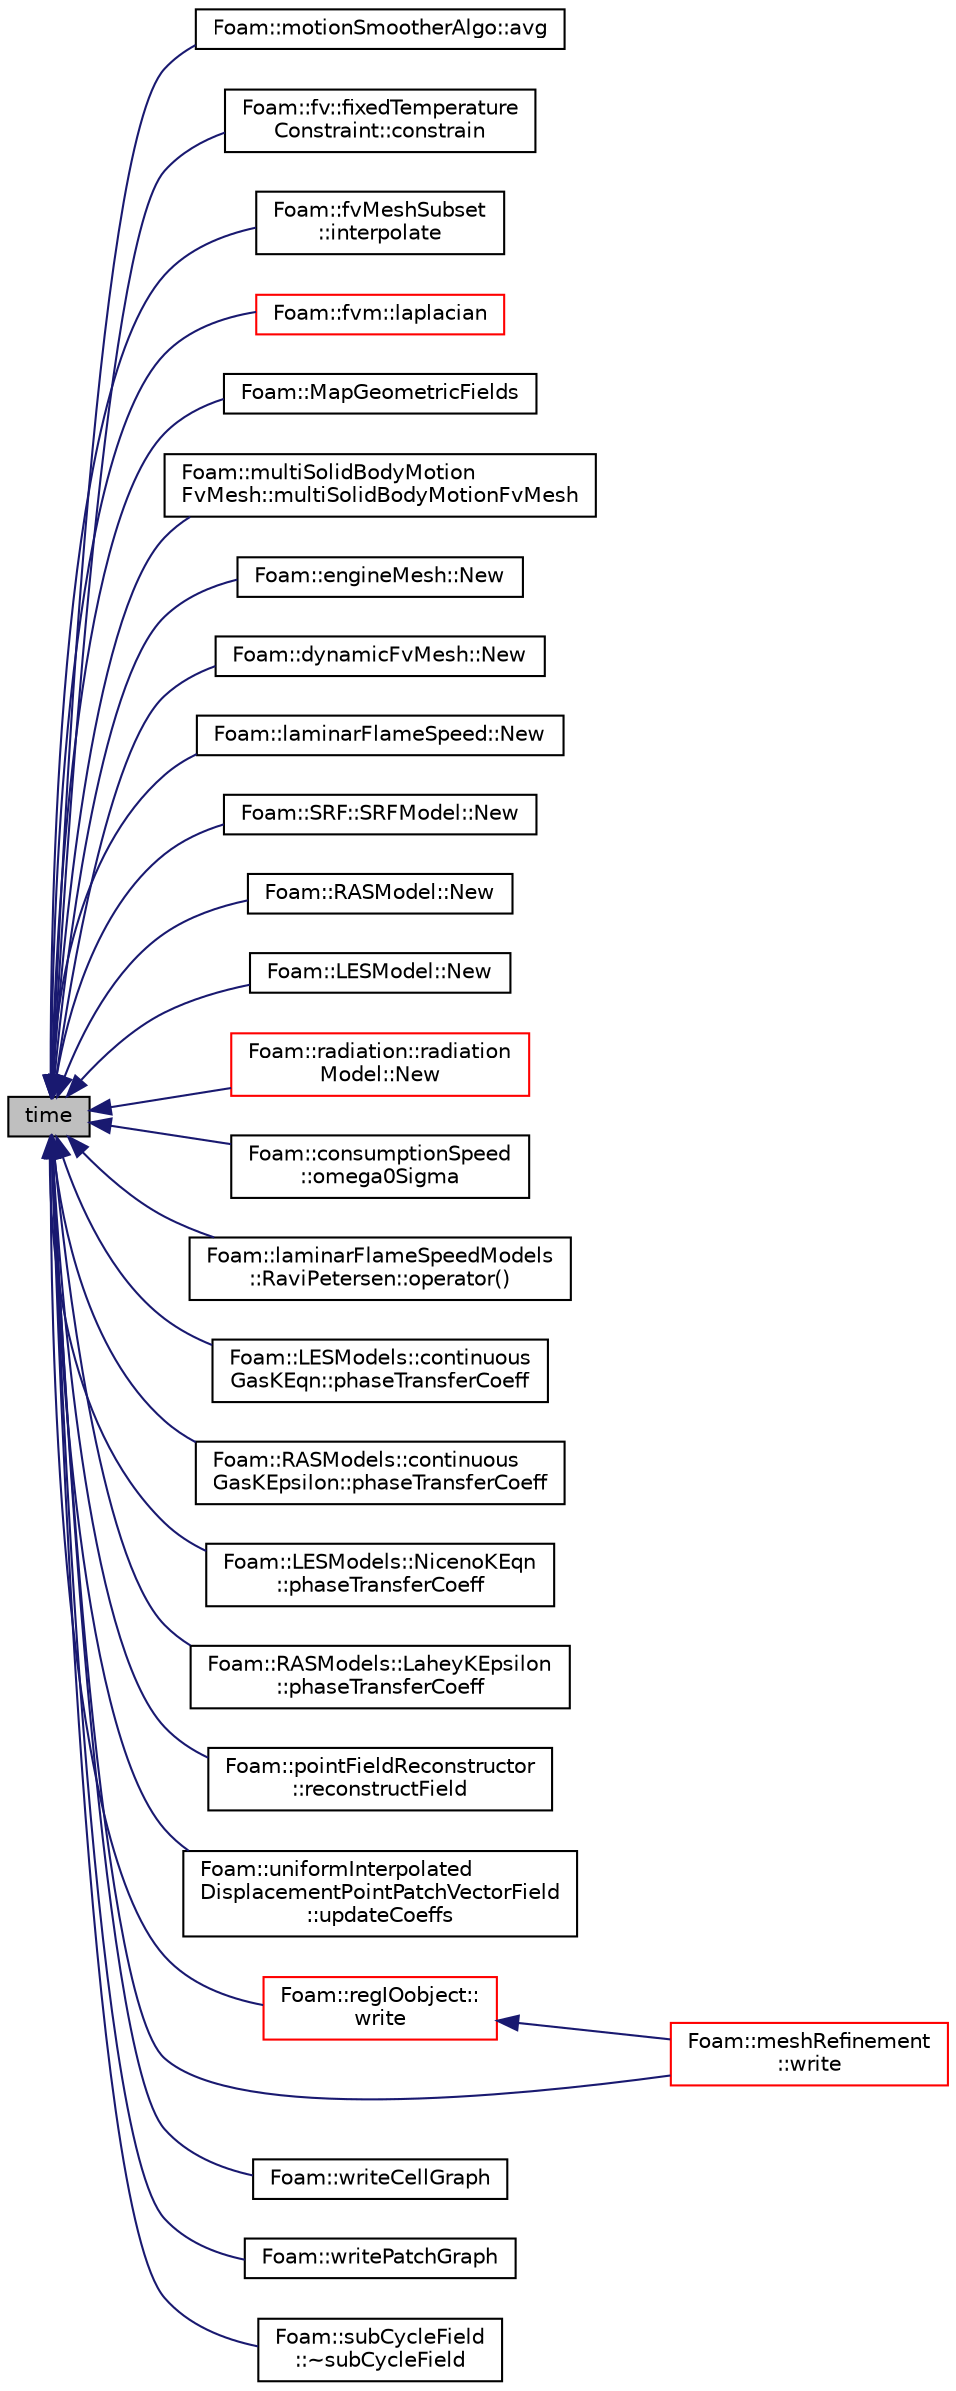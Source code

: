 digraph "time"
{
  bgcolor="transparent";
  edge [fontname="Helvetica",fontsize="10",labelfontname="Helvetica",labelfontsize="10"];
  node [fontname="Helvetica",fontsize="10",shape=record];
  rankdir="LR";
  Node1 [label="time",height=0.2,width=0.4,color="black", fillcolor="grey75", style="filled", fontcolor="black"];
  Node1 -> Node2 [dir="back",color="midnightblue",fontsize="10",style="solid",fontname="Helvetica"];
  Node2 [label="Foam::motionSmootherAlgo::avg",height=0.2,width=0.4,color="black",URL="$a01521.html#aa6f9c7ebb447ccec834e8f5689fdebb5"];
  Node1 -> Node3 [dir="back",color="midnightblue",fontsize="10",style="solid",fontname="Helvetica"];
  Node3 [label="Foam::fv::fixedTemperature\lConstraint::constrain",height=0.2,width=0.4,color="black",URL="$a00826.html#a76b47d7908537fd4ab0b3d6caf4cb140",tooltip="Constrain energy equation to fix the temperature. "];
  Node1 -> Node4 [dir="back",color="midnightblue",fontsize="10",style="solid",fontname="Helvetica"];
  Node4 [label="Foam::fvMeshSubset\l::interpolate",height=0.2,width=0.4,color="black",URL="$a00873.html#af29c14b4173f895e299b9fd7b59c3ab4",tooltip="Map point field. "];
  Node1 -> Node5 [dir="back",color="midnightblue",fontsize="10",style="solid",fontname="Helvetica"];
  Node5 [label="Foam::fvm::laplacian",height=0.2,width=0.4,color="red",URL="$a10710.html#a05679b154654e47e9f1e2fbd2bc0bae0"];
  Node1 -> Node6 [dir="back",color="midnightblue",fontsize="10",style="solid",fontname="Helvetica"];
  Node6 [label="Foam::MapGeometricFields",height=0.2,width=0.4,color="black",URL="$a10675.html#a9d3ebd661138caaaf855b4f69a0999be",tooltip="Generic Geometric field mapper. "];
  Node1 -> Node7 [dir="back",color="midnightblue",fontsize="10",style="solid",fontname="Helvetica"];
  Node7 [label="Foam::multiSolidBodyMotion\lFvMesh::multiSolidBodyMotionFvMesh",height=0.2,width=0.4,color="black",URL="$a01549.html#a51e921d3df17b3742d31ef77f0732942",tooltip="Construct from IOobject. "];
  Node1 -> Node8 [dir="back",color="midnightblue",fontsize="10",style="solid",fontname="Helvetica"];
  Node8 [label="Foam::engineMesh::New",height=0.2,width=0.4,color="black",URL="$a00631.html#ad7840737ba4c2ed1ec1756bed970676a",tooltip="Select null constructed. "];
  Node1 -> Node9 [dir="back",color="midnightblue",fontsize="10",style="solid",fontname="Helvetica"];
  Node9 [label="Foam::dynamicFvMesh::New",height=0.2,width=0.4,color="black",URL="$a00592.html#a592e546145f06484136ce294bc4c39d9",tooltip="Select null constructed. "];
  Node1 -> Node10 [dir="back",color="midnightblue",fontsize="10",style="solid",fontname="Helvetica"];
  Node10 [label="Foam::laminarFlameSpeed::New",height=0.2,width=0.4,color="black",URL="$a01259.html#ac008a7bf61538bf77b228efde2058b79"];
  Node1 -> Node11 [dir="back",color="midnightblue",fontsize="10",style="solid",fontname="Helvetica"];
  Node11 [label="Foam::SRF::SRFModel::New",height=0.2,width=0.4,color="black",URL="$a02403.html#acde5a0ffced46613902ba3da6d3fe121",tooltip="Return a reference to the selected SRF model. "];
  Node1 -> Node12 [dir="back",color="midnightblue",fontsize="10",style="solid",fontname="Helvetica"];
  Node12 [label="Foam::RASModel::New",height=0.2,width=0.4,color="black",URL="$a02059.html#a8c206abb12d5349d3c8e098ccbb31de0",tooltip="Return a reference to the selected RAS model. "];
  Node1 -> Node13 [dir="back",color="midnightblue",fontsize="10",style="solid",fontname="Helvetica"];
  Node13 [label="Foam::LESModel::New",height=0.2,width=0.4,color="black",URL="$a01288.html#a0e29eca4c0af7352ec0a454c985dfece",tooltip="Return a reference to the selected LES model. "];
  Node1 -> Node14 [dir="back",color="midnightblue",fontsize="10",style="solid",fontname="Helvetica"];
  Node14 [label="Foam::radiation::radiation\lModel::New",height=0.2,width=0.4,color="red",URL="$a02048.html#ae3b9ebfd6e0fafd4254fda4dd144cc5a",tooltip="Return a reference to the selected radiation model. "];
  Node1 -> Node15 [dir="back",color="midnightblue",fontsize="10",style="solid",fontname="Helvetica"];
  Node15 [label="Foam::consumptionSpeed\l::omega0Sigma",height=0.2,width=0.4,color="black",URL="$a00391.html#a99012a7b9c7b26d58a42e197be9fce4c",tooltip="Return speed consumption rate temp. "];
  Node1 -> Node16 [dir="back",color="midnightblue",fontsize="10",style="solid",fontname="Helvetica"];
  Node16 [label="Foam::laminarFlameSpeedModels\l::RaviPetersen::operator()",height=0.2,width=0.4,color="black",URL="$a02060.html#a8ef1d5c5b38ab57c152d80d841e37948",tooltip="Return the laminar flame speed [m/s]. "];
  Node1 -> Node17 [dir="back",color="midnightblue",fontsize="10",style="solid",fontname="Helvetica"];
  Node17 [label="Foam::LESModels::continuous\lGasKEqn::phaseTransferCoeff",height=0.2,width=0.4,color="black",URL="$a00396.html#a1a241e19352d6453e4354bbc0ceb96a4"];
  Node1 -> Node18 [dir="back",color="midnightblue",fontsize="10",style="solid",fontname="Helvetica"];
  Node18 [label="Foam::RASModels::continuous\lGasKEpsilon::phaseTransferCoeff",height=0.2,width=0.4,color="black",URL="$a00395.html#a1a241e19352d6453e4354bbc0ceb96a4"];
  Node1 -> Node19 [dir="back",color="midnightblue",fontsize="10",style="solid",fontname="Helvetica"];
  Node19 [label="Foam::LESModels::NicenoKEqn\l::phaseTransferCoeff",height=0.2,width=0.4,color="black",URL="$a01575.html#a1a241e19352d6453e4354bbc0ceb96a4"];
  Node1 -> Node20 [dir="back",color="midnightblue",fontsize="10",style="solid",fontname="Helvetica"];
  Node20 [label="Foam::RASModels::LaheyKEpsilon\l::phaseTransferCoeff",height=0.2,width=0.4,color="black",URL="$a01251.html#a1a241e19352d6453e4354bbc0ceb96a4"];
  Node1 -> Node21 [dir="back",color="midnightblue",fontsize="10",style="solid",fontname="Helvetica"];
  Node21 [label="Foam::pointFieldReconstructor\l::reconstructField",height=0.2,width=0.4,color="black",URL="$a01869.html#a3e2b40e9c2972d2d28385935a616502b"];
  Node1 -> Node22 [dir="back",color="midnightblue",fontsize="10",style="solid",fontname="Helvetica"];
  Node22 [label="Foam::uniformInterpolated\lDisplacementPointPatchVectorField\l::updateCoeffs",height=0.2,width=0.4,color="black",URL="$a02737.html#a7e24eafac629d3733181cd942d4c902f",tooltip="Update the coefficients associated with the patch field. "];
  Node1 -> Node23 [dir="back",color="midnightblue",fontsize="10",style="solid",fontname="Helvetica"];
  Node23 [label="Foam::regIOobject::\lwrite",height=0.2,width=0.4,color="red",URL="$a02134.html#a6e5faa425b059eeb55cd904755791076",tooltip="Write using setting from DB. "];
  Node23 -> Node24 [dir="back",color="midnightblue",fontsize="10",style="solid",fontname="Helvetica"];
  Node24 [label="Foam::meshRefinement\l::write",height=0.2,width=0.4,color="red",URL="$a01460.html#a6e5faa425b059eeb55cd904755791076",tooltip="Write mesh and all data. "];
  Node1 -> Node24 [dir="back",color="midnightblue",fontsize="10",style="solid",fontname="Helvetica"];
  Node1 -> Node25 [dir="back",color="midnightblue",fontsize="10",style="solid",fontname="Helvetica"];
  Node25 [label="Foam::writeCellGraph",height=0.2,width=0.4,color="black",URL="$a10675.html#a47137e670f997e073d939332ed3b14f8"];
  Node1 -> Node26 [dir="back",color="midnightblue",fontsize="10",style="solid",fontname="Helvetica"];
  Node26 [label="Foam::writePatchGraph",height=0.2,width=0.4,color="black",URL="$a10675.html#ad34974744461d4dc1d57e8978f3c6667"];
  Node1 -> Node27 [dir="back",color="midnightblue",fontsize="10",style="solid",fontname="Helvetica"];
  Node27 [label="Foam::subCycleField\l::~subCycleField",height=0.2,width=0.4,color="black",URL="$a02449.html#a54b8b7d600687b3af2894ee7b62fc962",tooltip="Destructor. "];
}
